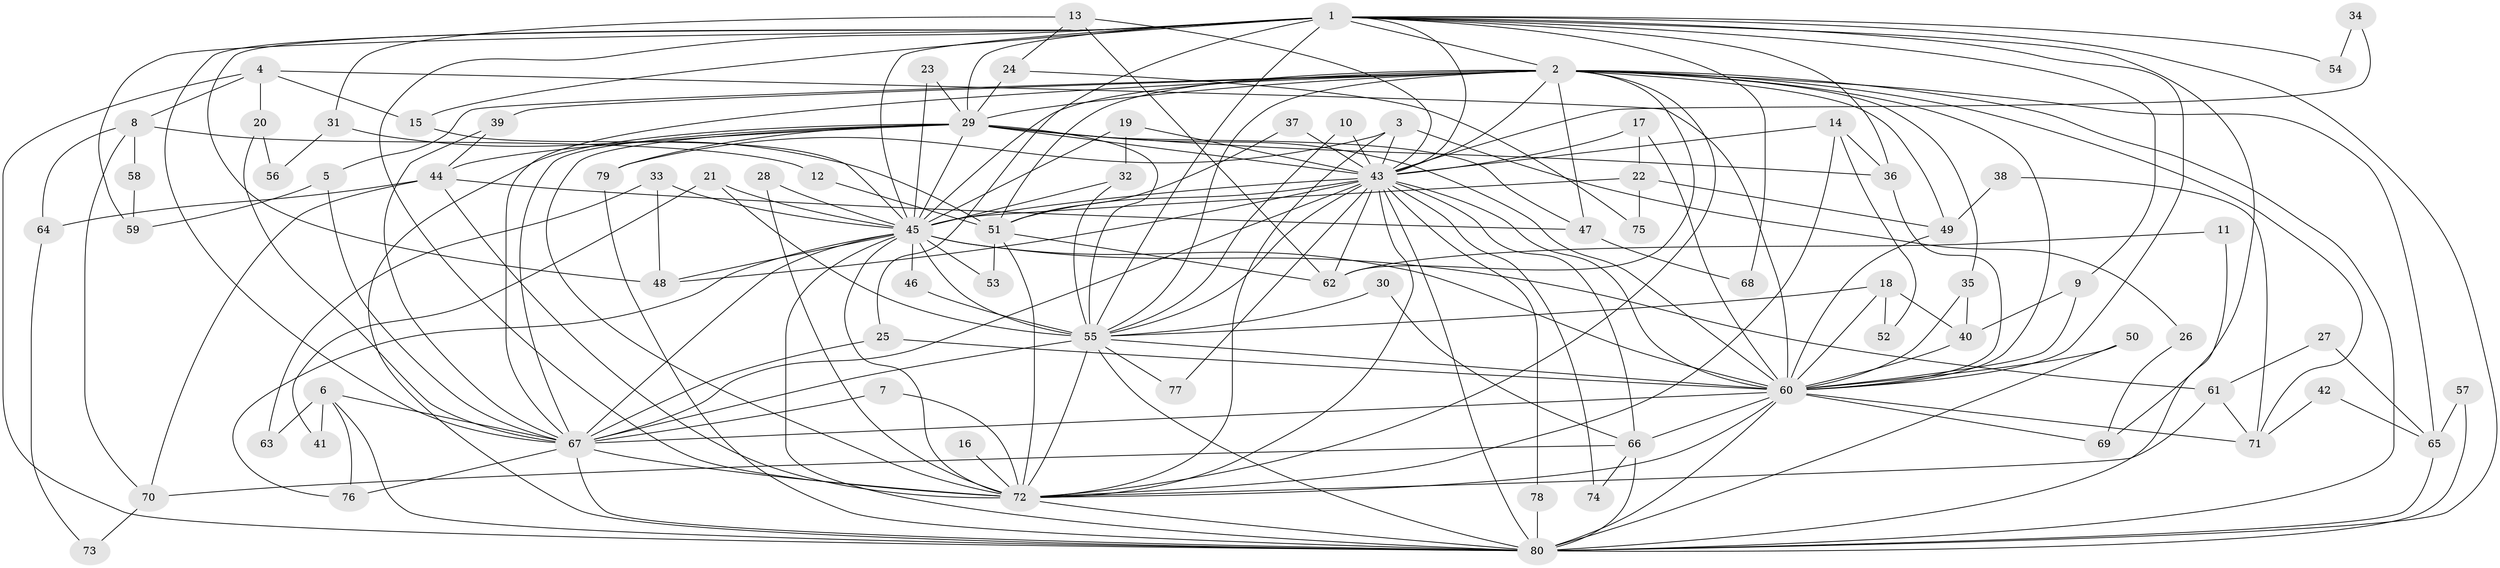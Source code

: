 // original degree distribution, {22: 0.008771929824561403, 23: 0.008771929824561403, 20: 0.008771929824561403, 19: 0.02631578947368421, 18: 0.008771929824561403, 26: 0.008771929824561403, 21: 0.008771929824561403, 25: 0.008771929824561403, 4: 0.14035087719298245, 5: 0.02631578947368421, 3: 0.16666666666666666, 6: 0.043859649122807015, 8: 0.008771929824561403, 2: 0.5263157894736842}
// Generated by graph-tools (version 1.1) at 2025/36/03/04/25 23:36:21]
// undirected, 80 vertices, 200 edges
graph export_dot {
  node [color=gray90,style=filled];
  1;
  2;
  3;
  4;
  5;
  6;
  7;
  8;
  9;
  10;
  11;
  12;
  13;
  14;
  15;
  16;
  17;
  18;
  19;
  20;
  21;
  22;
  23;
  24;
  25;
  26;
  27;
  28;
  29;
  30;
  31;
  32;
  33;
  34;
  35;
  36;
  37;
  38;
  39;
  40;
  41;
  42;
  43;
  44;
  45;
  46;
  47;
  48;
  49;
  50;
  51;
  52;
  53;
  54;
  55;
  56;
  57;
  58;
  59;
  60;
  61;
  62;
  63;
  64;
  65;
  66;
  67;
  68;
  69;
  70;
  71;
  72;
  73;
  74;
  75;
  76;
  77;
  78;
  79;
  80;
  1 -- 2 [weight=1.0];
  1 -- 9 [weight=1.0];
  1 -- 15 [weight=1.0];
  1 -- 25 [weight=1.0];
  1 -- 29 [weight=1.0];
  1 -- 36 [weight=1.0];
  1 -- 43 [weight=1.0];
  1 -- 45 [weight=1.0];
  1 -- 48 [weight=1.0];
  1 -- 54 [weight=2.0];
  1 -- 55 [weight=1.0];
  1 -- 59 [weight=2.0];
  1 -- 60 [weight=1.0];
  1 -- 67 [weight=1.0];
  1 -- 68 [weight=1.0];
  1 -- 69 [weight=1.0];
  1 -- 72 [weight=1.0];
  1 -- 80 [weight=1.0];
  2 -- 5 [weight=1.0];
  2 -- 29 [weight=1.0];
  2 -- 35 [weight=1.0];
  2 -- 39 [weight=1.0];
  2 -- 43 [weight=1.0];
  2 -- 45 [weight=1.0];
  2 -- 47 [weight=1.0];
  2 -- 49 [weight=1.0];
  2 -- 51 [weight=1.0];
  2 -- 55 [weight=1.0];
  2 -- 60 [weight=1.0];
  2 -- 62 [weight=1.0];
  2 -- 65 [weight=1.0];
  2 -- 67 [weight=2.0];
  2 -- 71 [weight=1.0];
  2 -- 72 [weight=1.0];
  2 -- 80 [weight=2.0];
  3 -- 26 [weight=1.0];
  3 -- 43 [weight=1.0];
  3 -- 72 [weight=1.0];
  3 -- 79 [weight=1.0];
  4 -- 8 [weight=2.0];
  4 -- 15 [weight=1.0];
  4 -- 20 [weight=1.0];
  4 -- 60 [weight=2.0];
  4 -- 80 [weight=1.0];
  5 -- 59 [weight=1.0];
  5 -- 67 [weight=1.0];
  6 -- 41 [weight=1.0];
  6 -- 63 [weight=1.0];
  6 -- 67 [weight=1.0];
  6 -- 76 [weight=1.0];
  6 -- 80 [weight=1.0];
  7 -- 67 [weight=1.0];
  7 -- 72 [weight=1.0];
  8 -- 12 [weight=1.0];
  8 -- 58 [weight=1.0];
  8 -- 64 [weight=1.0];
  8 -- 70 [weight=1.0];
  9 -- 40 [weight=1.0];
  9 -- 60 [weight=1.0];
  10 -- 43 [weight=1.0];
  10 -- 55 [weight=1.0];
  11 -- 62 [weight=1.0];
  11 -- 80 [weight=1.0];
  12 -- 51 [weight=1.0];
  13 -- 24 [weight=1.0];
  13 -- 31 [weight=1.0];
  13 -- 43 [weight=1.0];
  13 -- 62 [weight=1.0];
  14 -- 36 [weight=1.0];
  14 -- 43 [weight=1.0];
  14 -- 52 [weight=1.0];
  14 -- 72 [weight=1.0];
  15 -- 45 [weight=1.0];
  16 -- 72 [weight=1.0];
  17 -- 22 [weight=1.0];
  17 -- 43 [weight=1.0];
  17 -- 60 [weight=1.0];
  18 -- 40 [weight=1.0];
  18 -- 52 [weight=1.0];
  18 -- 55 [weight=1.0];
  18 -- 60 [weight=1.0];
  19 -- 32 [weight=1.0];
  19 -- 43 [weight=1.0];
  19 -- 45 [weight=1.0];
  20 -- 56 [weight=1.0];
  20 -- 67 [weight=1.0];
  21 -- 41 [weight=1.0];
  21 -- 45 [weight=1.0];
  21 -- 55 [weight=1.0];
  22 -- 45 [weight=1.0];
  22 -- 49 [weight=1.0];
  22 -- 75 [weight=1.0];
  23 -- 29 [weight=1.0];
  23 -- 45 [weight=1.0];
  24 -- 29 [weight=1.0];
  24 -- 75 [weight=1.0];
  25 -- 60 [weight=1.0];
  25 -- 67 [weight=1.0];
  26 -- 69 [weight=1.0];
  27 -- 61 [weight=1.0];
  27 -- 65 [weight=1.0];
  28 -- 45 [weight=1.0];
  28 -- 72 [weight=1.0];
  29 -- 36 [weight=1.0];
  29 -- 43 [weight=2.0];
  29 -- 44 [weight=1.0];
  29 -- 45 [weight=1.0];
  29 -- 47 [weight=1.0];
  29 -- 55 [weight=3.0];
  29 -- 60 [weight=1.0];
  29 -- 67 [weight=1.0];
  29 -- 72 [weight=1.0];
  29 -- 79 [weight=1.0];
  29 -- 80 [weight=1.0];
  30 -- 55 [weight=1.0];
  30 -- 66 [weight=1.0];
  31 -- 51 [weight=1.0];
  31 -- 56 [weight=1.0];
  32 -- 45 [weight=1.0];
  32 -- 55 [weight=1.0];
  33 -- 45 [weight=1.0];
  33 -- 48 [weight=1.0];
  33 -- 63 [weight=1.0];
  34 -- 43 [weight=1.0];
  34 -- 54 [weight=1.0];
  35 -- 40 [weight=1.0];
  35 -- 60 [weight=1.0];
  36 -- 60 [weight=1.0];
  37 -- 43 [weight=1.0];
  37 -- 51 [weight=1.0];
  38 -- 49 [weight=1.0];
  38 -- 71 [weight=1.0];
  39 -- 44 [weight=1.0];
  39 -- 67 [weight=1.0];
  40 -- 60 [weight=1.0];
  42 -- 65 [weight=1.0];
  42 -- 71 [weight=1.0];
  43 -- 45 [weight=1.0];
  43 -- 48 [weight=1.0];
  43 -- 51 [weight=1.0];
  43 -- 55 [weight=1.0];
  43 -- 60 [weight=1.0];
  43 -- 62 [weight=1.0];
  43 -- 66 [weight=1.0];
  43 -- 67 [weight=1.0];
  43 -- 72 [weight=1.0];
  43 -- 74 [weight=1.0];
  43 -- 77 [weight=1.0];
  43 -- 78 [weight=1.0];
  43 -- 80 [weight=1.0];
  44 -- 47 [weight=1.0];
  44 -- 64 [weight=1.0];
  44 -- 70 [weight=1.0];
  44 -- 72 [weight=1.0];
  45 -- 46 [weight=1.0];
  45 -- 48 [weight=1.0];
  45 -- 53 [weight=1.0];
  45 -- 55 [weight=2.0];
  45 -- 60 [weight=1.0];
  45 -- 61 [weight=1.0];
  45 -- 67 [weight=1.0];
  45 -- 72 [weight=1.0];
  45 -- 76 [weight=1.0];
  45 -- 80 [weight=1.0];
  46 -- 55 [weight=1.0];
  47 -- 68 [weight=1.0];
  49 -- 60 [weight=1.0];
  50 -- 60 [weight=2.0];
  50 -- 80 [weight=1.0];
  51 -- 53 [weight=1.0];
  51 -- 62 [weight=1.0];
  51 -- 72 [weight=1.0];
  55 -- 60 [weight=1.0];
  55 -- 67 [weight=1.0];
  55 -- 72 [weight=1.0];
  55 -- 77 [weight=1.0];
  55 -- 80 [weight=1.0];
  57 -- 65 [weight=1.0];
  57 -- 80 [weight=1.0];
  58 -- 59 [weight=1.0];
  60 -- 66 [weight=1.0];
  60 -- 67 [weight=2.0];
  60 -- 69 [weight=1.0];
  60 -- 71 [weight=1.0];
  60 -- 72 [weight=1.0];
  60 -- 80 [weight=1.0];
  61 -- 71 [weight=1.0];
  61 -- 72 [weight=1.0];
  64 -- 73 [weight=1.0];
  65 -- 80 [weight=1.0];
  66 -- 70 [weight=1.0];
  66 -- 74 [weight=1.0];
  66 -- 80 [weight=1.0];
  67 -- 72 [weight=2.0];
  67 -- 76 [weight=1.0];
  67 -- 80 [weight=1.0];
  70 -- 73 [weight=1.0];
  72 -- 80 [weight=1.0];
  78 -- 80 [weight=1.0];
  79 -- 80 [weight=1.0];
}
